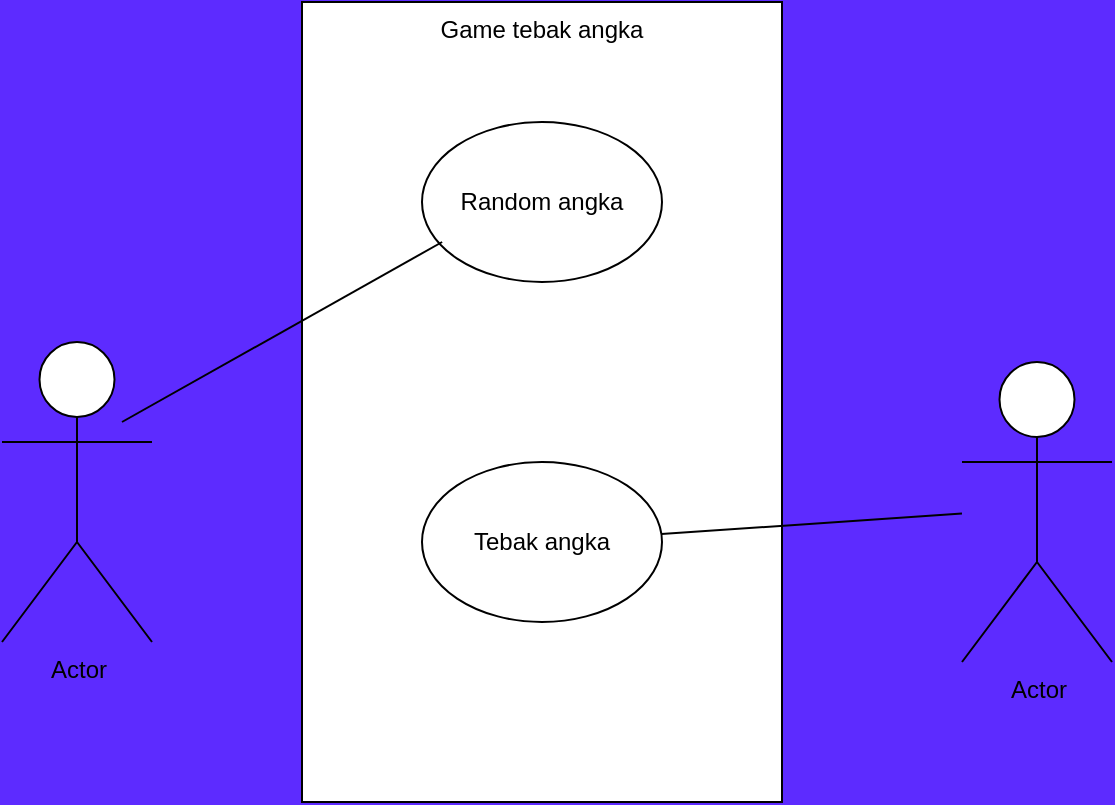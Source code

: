 <mxfile version="21.7.4" type="github">
  <diagram name="Page-1" id="Ah0ReP_8uDorGeU4m-97">
    <mxGraphModel dx="1054" dy="661" grid="1" gridSize="10" guides="1" tooltips="1" connect="1" arrows="1" fold="1" page="1" pageScale="1" pageWidth="850" pageHeight="1100" background="#5D2BFF" math="0" shadow="0">
      <root>
        <mxCell id="0" />
        <mxCell id="1" parent="0" />
        <mxCell id="f9hRJpG4sBOQrZApbJZ7-1" value="Game tebak angka" style="rounded=0;whiteSpace=wrap;html=1;verticalAlign=top;" vertex="1" parent="1">
          <mxGeometry x="310" y="50" width="240" height="400" as="geometry" />
        </mxCell>
        <mxCell id="f9hRJpG4sBOQrZApbJZ7-5" value="Tebak angka" style="ellipse;whiteSpace=wrap;html=1;" vertex="1" parent="1">
          <mxGeometry x="370" y="280" width="120" height="80" as="geometry" />
        </mxCell>
        <mxCell id="f9hRJpG4sBOQrZApbJZ7-12" value="Random angka" style="ellipse;whiteSpace=wrap;html=1;" vertex="1" parent="1">
          <mxGeometry x="370" y="110" width="120" height="80" as="geometry" />
        </mxCell>
        <mxCell id="f9hRJpG4sBOQrZApbJZ7-15" value="" style="endArrow=none;html=1;rounded=0;entryX=0.292;entryY=0.3;entryDx=0;entryDy=0;entryPerimeter=0;" edge="1" parent="1" target="f9hRJpG4sBOQrZApbJZ7-1">
          <mxGeometry width="50" height="50" relative="1" as="geometry">
            <mxPoint x="220" y="260" as="sourcePoint" />
            <mxPoint x="320" y="190" as="targetPoint" />
          </mxGeometry>
        </mxCell>
        <mxCell id="f9hRJpG4sBOQrZApbJZ7-17" value="" style="endArrow=none;html=1;rounded=0;" edge="1" parent="1" source="f9hRJpG4sBOQrZApbJZ7-5">
          <mxGeometry width="50" height="50" relative="1" as="geometry">
            <mxPoint x="490" y="300" as="sourcePoint" />
            <mxPoint x="640" y="305.763" as="targetPoint" />
          </mxGeometry>
        </mxCell>
        <mxCell id="f9hRJpG4sBOQrZApbJZ7-21" value="Actor" style="shape=umlActor;verticalLabelPosition=bottom;verticalAlign=top;html=1;outlineConnect=0;" vertex="1" parent="1">
          <mxGeometry x="160" y="220" width="75" height="150" as="geometry" />
        </mxCell>
        <mxCell id="f9hRJpG4sBOQrZApbJZ7-22" value="Actor" style="shape=umlActor;verticalLabelPosition=bottom;verticalAlign=top;html=1;outlineConnect=0;fontColor=#000000;" vertex="1" parent="1">
          <mxGeometry x="640" y="230" width="75" height="150" as="geometry" />
        </mxCell>
      </root>
    </mxGraphModel>
  </diagram>
</mxfile>

